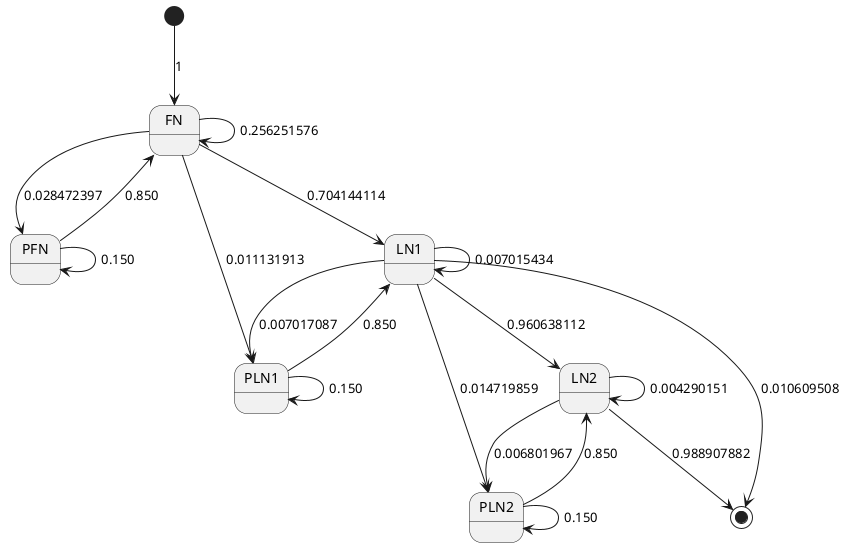 @startuml Name Parser State Diagram - First name first

[*] --> FN: 1
FN --> FN: 0.256251576
FN --> PFN: 0.028472397
FN --> LN1: 0.704144114
FN --> PLN1: 0.011131913
PFN --> PFN: 0.150
PFN --> FN: 0.850
LN1 --> LN1: 0.007015434
LN1 --> PLN1: 0.007017087
LN1 --> LN2: 0.960638112
LN1 --> PLN2: 0.014719859
LN1 --> [*]: 0.010609508
PLN1 --> PLN1: 0.150
PLN1 --> LN1: 0.850
LN2 --> LN2: 0.004290151
LN2 --> PLN2: 0.006801967
LN2 --> [*]: 0.988907882
PLN2 --> PLN2: 0.150
PLN2 --> LN2: 0.850

@enduml